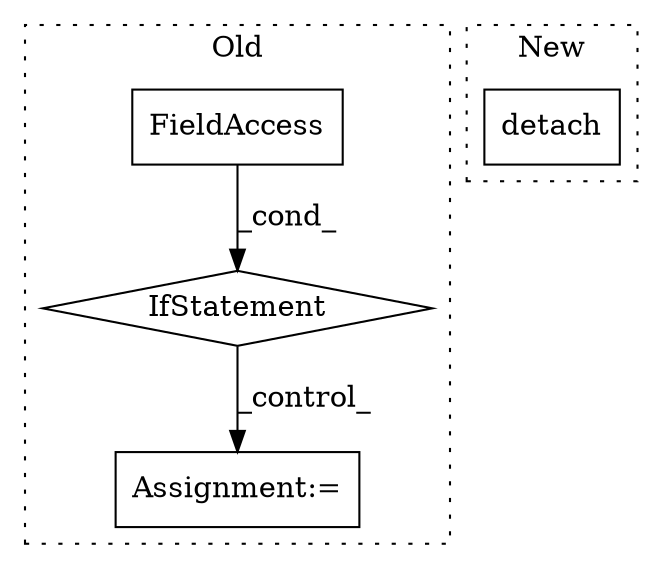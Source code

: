 digraph G {
subgraph cluster0 {
1 [label="IfStatement" a="25" s="2017,2048" l="4,2" shape="diamond"];
3 [label="Assignment:=" a="7" s="2183" l="2" shape="box"];
4 [label="FieldAccess" a="22" s="2021" l="27" shape="box"];
label = "Old";
style="dotted";
}
subgraph cluster1 {
2 [label="detach" a="32" s="824" l="8" shape="box"];
label = "New";
style="dotted";
}
1 -> 3 [label="_control_"];
4 -> 1 [label="_cond_"];
}